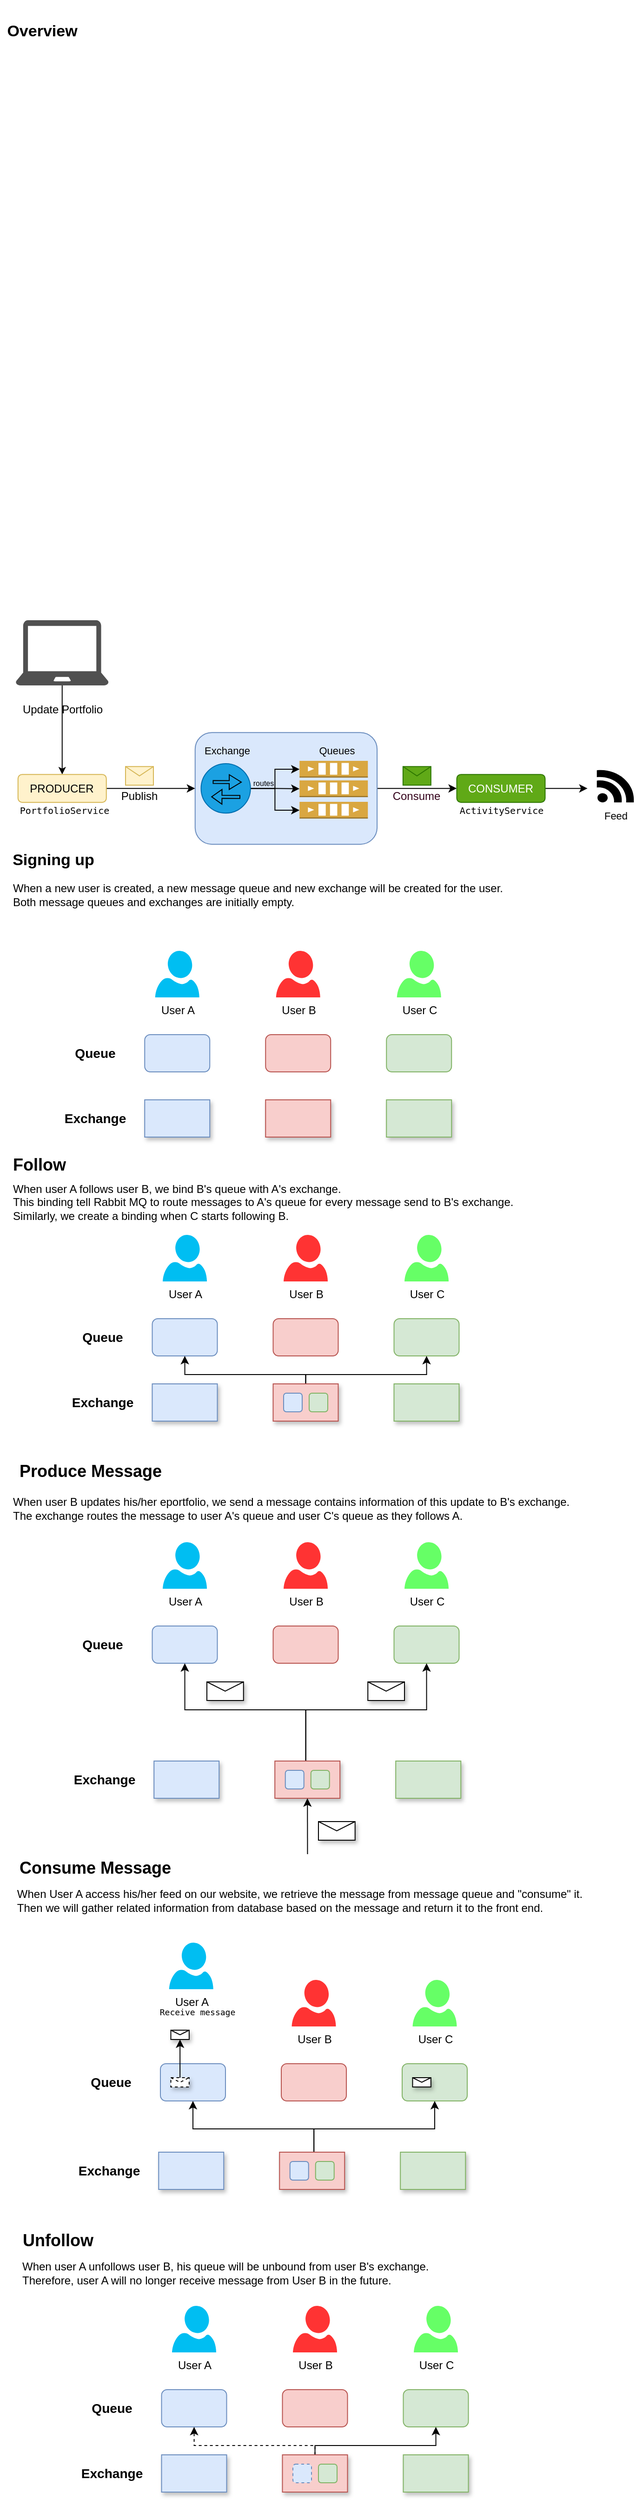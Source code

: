 <mxfile version="13.7.9" type="device"><diagram id="sO_aN74NnhCPp-WEkqj-" name="Page-1"><mxGraphModel dx="1566" dy="2228" grid="1" gridSize="10" guides="1" tooltips="1" connect="1" arrows="1" fold="1" page="1" pageScale="1" pageWidth="827" pageHeight="1169" math="0" shadow="0"><root><mxCell id="0"/><mxCell id="1" parent="0"/><mxCell id="-Pwt95KdftKBQiEoFAIK-56" style="edgeStyle=orthogonalEdgeStyle;rounded=0;orthogonalLoop=1;jettySize=auto;html=1;exitX=1;exitY=0.5;exitDx=0;exitDy=0;strokeColor=#000000;fillColor=#CCCCCC;gradientColor=none;fontSize=11;entryX=0;entryY=0.5;entryDx=0;entryDy=0;" parent="1" source="-Pwt95KdftKBQiEoFAIK-17" target="-Pwt95KdftKBQiEoFAIK-57" edge="1"><mxGeometry relative="1" as="geometry"><mxPoint x="511.87" y="-319.6" as="targetPoint"/></mxGeometry></mxCell><mxCell id="-Pwt95KdftKBQiEoFAIK-17" value="" style="rounded=1;whiteSpace=wrap;html=1;fillColor=#dae8fc;strokeColor=#6c8ebf;" parent="1" vertex="1"><mxGeometry x="219.87" y="-379.43" width="195.69" height="120" as="geometry"/></mxCell><mxCell id="gbPLlrcEd3Hqcav3ZrS2-1" value="" style="shape=image;verticalLabelPosition=bottom;labelBackgroundColor=#ffffff;verticalAlign=top;aspect=fixed;imageAspect=0;image=https://www.cloudamqp.com/img/blog/rabbitmq-beginners-updated.png;" parent="1" vertex="1"><mxGeometry x="16.87" y="-780" width="526.32" height="250" as="geometry"/></mxCell><mxCell id="gbPLlrcEd3Hqcav3ZrS2-2" value="&lt;h1&gt;&lt;font style=&quot;font-size: 17px&quot;&gt;Overview&lt;/font&gt;&lt;/h1&gt;" style="text;html=1;align=center;verticalAlign=middle;resizable=0;points=[];autosize=1;" parent="1" vertex="1"><mxGeometry x="10" y="-1160" width="90" height="50" as="geometry"/></mxCell><mxCell id="gbPLlrcEd3Hqcav3ZrS2-3" value="User B" style="verticalLabelPosition=bottom;html=1;verticalAlign=top;align=center;strokeColor=none;shape=mxgraph.azure.user;fillColor=#FF3333;" parent="1" vertex="1"><mxGeometry x="306.87" y="-145" width="47.5" height="50" as="geometry"/></mxCell><mxCell id="gbPLlrcEd3Hqcav3ZrS2-4" value="User A" style="verticalLabelPosition=bottom;html=1;verticalAlign=top;align=center;strokeColor=none;fillColor=#00BEF2;shape=mxgraph.azure.user;" parent="1" vertex="1"><mxGeometry x="176.87" y="-145" width="47.5" height="50" as="geometry"/></mxCell><mxCell id="gbPLlrcEd3Hqcav3ZrS2-10" value="User C" style="verticalLabelPosition=bottom;html=1;verticalAlign=top;align=center;strokeColor=none;shape=mxgraph.azure.user;fillColor=#66FF66;" parent="1" vertex="1"><mxGeometry x="436.87" y="-145" width="47.5" height="50" as="geometry"/></mxCell><mxCell id="gbPLlrcEd3Hqcav3ZrS2-13" value="" style="rounded=1;whiteSpace=wrap;html=1;fillColor=#dae8fc;strokeColor=#6c8ebf;" parent="1" vertex="1"><mxGeometry x="165.62" y="-55" width="70" height="40" as="geometry"/></mxCell><mxCell id="gbPLlrcEd3Hqcav3ZrS2-15" value="" style="rounded=1;whiteSpace=wrap;html=1;fillColor=#f8cecc;strokeColor=#b85450;" parent="1" vertex="1"><mxGeometry x="295.62" y="-55" width="70" height="40" as="geometry"/></mxCell><mxCell id="gbPLlrcEd3Hqcav3ZrS2-16" value="" style="rounded=1;whiteSpace=wrap;html=1;fillColor=#d5e8d4;strokeColor=#82b366;" parent="1" vertex="1"><mxGeometry x="425.62" y="-55" width="70" height="40" as="geometry"/></mxCell><mxCell id="gbPLlrcEd3Hqcav3ZrS2-17" value="&lt;h3&gt;Queue&lt;/h3&gt;" style="text;html=1;align=center;verticalAlign=middle;resizable=0;points=[];autosize=1;" parent="1" vertex="1"><mxGeometry x="81.87" y="-60" width="60" height="50" as="geometry"/></mxCell><mxCell id="gbPLlrcEd3Hqcav3ZrS2-18" value="&lt;h3&gt;Exchange&lt;/h3&gt;" style="text;html=1;align=center;verticalAlign=middle;resizable=0;points=[];autosize=1;" parent="1" vertex="1"><mxGeometry x="71.87" y="10" width="80" height="50" as="geometry"/></mxCell><mxCell id="gbPLlrcEd3Hqcav3ZrS2-19" value="" style="rounded=0;whiteSpace=wrap;html=1;fillColor=#dae8fc;shadow=1;sketch=0;glass=0;strokeWidth=1;strokeColor=#6c8ebf;" parent="1" vertex="1"><mxGeometry x="165.62" y="15" width="70" height="40" as="geometry"/></mxCell><mxCell id="gbPLlrcEd3Hqcav3ZrS2-20" value="" style="rounded=0;whiteSpace=wrap;html=1;fillColor=#f8cecc;shadow=1;sketch=0;glass=0;strokeWidth=1;strokeColor=#b85450;" parent="1" vertex="1"><mxGeometry x="295.62" y="15" width="70" height="40" as="geometry"/></mxCell><mxCell id="gbPLlrcEd3Hqcav3ZrS2-21" value="" style="rounded=0;whiteSpace=wrap;html=1;fillColor=#d5e8d4;shadow=1;sketch=0;glass=0;strokeWidth=1;strokeColor=#82b366;" parent="1" vertex="1"><mxGeometry x="425.62" y="15" width="70" height="40" as="geometry"/></mxCell><mxCell id="gbPLlrcEd3Hqcav3ZrS2-22" value="When a new user is created, a new message queue and new exchange will be created for the user. &lt;br&gt;Both message queues and exchanges are initially empty." style="text;html=1;align=left;verticalAlign=middle;resizable=0;points=[];autosize=1;" parent="1" vertex="1"><mxGeometry x="21.87" y="-220" width="540" height="30" as="geometry"/></mxCell><mxCell id="gbPLlrcEd3Hqcav3ZrS2-24" value="&lt;h1&gt;&lt;font style=&quot;font-size: 17px&quot;&gt;Signing up&lt;/font&gt;&lt;/h1&gt;" style="text;html=1;align=center;verticalAlign=middle;resizable=0;points=[];autosize=1;" parent="1" vertex="1"><mxGeometry x="16.87" y="-270" width="100" height="50" as="geometry"/></mxCell><mxCell id="gbPLlrcEd3Hqcav3ZrS2-26" value="&lt;h2&gt;Follow&lt;/h2&gt;" style="text;html=1;align=center;verticalAlign=middle;resizable=0;points=[];autosize=1;" parent="1" vertex="1"><mxGeometry x="16.87" y="60" width="70" height="50" as="geometry"/></mxCell><mxCell id="gbPLlrcEd3Hqcav3ZrS2-33" value="When user A follows user B, we bind B's queue with A's exchange. &lt;br&gt;This binding tell Rabbit MQ to route messages to A's queue for every message send to B's exchange.&lt;br&gt;Similarly, we create a binding when C starts following B." style="text;html=1;align=left;verticalAlign=middle;resizable=0;points=[];autosize=1;" parent="1" vertex="1"><mxGeometry x="21.87" y="100" width="550" height="50" as="geometry"/></mxCell><mxCell id="gbPLlrcEd3Hqcav3ZrS2-34" value="User B" style="verticalLabelPosition=bottom;html=1;verticalAlign=top;align=center;strokeColor=none;shape=mxgraph.azure.user;fillColor=#FF3333;" parent="1" vertex="1"><mxGeometry x="315" y="160" width="47.5" height="50" as="geometry"/></mxCell><mxCell id="gbPLlrcEd3Hqcav3ZrS2-35" value="User A" style="verticalLabelPosition=bottom;html=1;verticalAlign=top;align=center;strokeColor=none;fillColor=#00BEF2;shape=mxgraph.azure.user;" parent="1" vertex="1"><mxGeometry x="185" y="160" width="47.5" height="50" as="geometry"/></mxCell><mxCell id="gbPLlrcEd3Hqcav3ZrS2-36" value="User C" style="verticalLabelPosition=bottom;html=1;verticalAlign=top;align=center;strokeColor=none;shape=mxgraph.azure.user;fillColor=#66FF66;" parent="1" vertex="1"><mxGeometry x="445" y="160" width="47.5" height="50" as="geometry"/></mxCell><mxCell id="gbPLlrcEd3Hqcav3ZrS2-37" value="" style="rounded=1;whiteSpace=wrap;html=1;fillColor=#dae8fc;strokeColor=#6c8ebf;" parent="1" vertex="1"><mxGeometry x="173.75" y="250" width="70" height="40" as="geometry"/></mxCell><mxCell id="gbPLlrcEd3Hqcav3ZrS2-38" value="" style="rounded=1;whiteSpace=wrap;html=1;fillColor=#f8cecc;strokeColor=#b85450;" parent="1" vertex="1"><mxGeometry x="303.75" y="250" width="70" height="40" as="geometry"/></mxCell><mxCell id="gbPLlrcEd3Hqcav3ZrS2-39" value="" style="rounded=1;whiteSpace=wrap;html=1;fillColor=#d5e8d4;strokeColor=#82b366;" parent="1" vertex="1"><mxGeometry x="433.75" y="250" width="70" height="40" as="geometry"/></mxCell><mxCell id="gbPLlrcEd3Hqcav3ZrS2-40" value="&lt;h3&gt;Queue&lt;/h3&gt;" style="text;html=1;align=center;verticalAlign=middle;resizable=0;points=[];autosize=1;" parent="1" vertex="1"><mxGeometry x="90" y="245" width="60" height="50" as="geometry"/></mxCell><mxCell id="gbPLlrcEd3Hqcav3ZrS2-41" value="&lt;h3&gt;Exchange&lt;/h3&gt;" style="text;html=1;align=center;verticalAlign=middle;resizable=0;points=[];autosize=1;" parent="1" vertex="1"><mxGeometry x="80" y="315" width="80" height="50" as="geometry"/></mxCell><mxCell id="gbPLlrcEd3Hqcav3ZrS2-42" value="" style="rounded=0;whiteSpace=wrap;html=1;fillColor=#dae8fc;shadow=1;sketch=0;glass=0;strokeWidth=1;strokeColor=#6c8ebf;" parent="1" vertex="1"><mxGeometry x="173.75" y="320" width="70" height="40" as="geometry"/></mxCell><mxCell id="gbPLlrcEd3Hqcav3ZrS2-58" style="edgeStyle=orthogonalEdgeStyle;rounded=0;orthogonalLoop=1;jettySize=auto;html=1;exitX=0.5;exitY=0;exitDx=0;exitDy=0;entryX=0.5;entryY=1;entryDx=0;entryDy=0;" parent="1" source="gbPLlrcEd3Hqcav3ZrS2-43" target="gbPLlrcEd3Hqcav3ZrS2-37" edge="1"><mxGeometry relative="1" as="geometry"><Array as="points"><mxPoint x="338.87" y="310"/><mxPoint x="208.87" y="310"/></Array></mxGeometry></mxCell><mxCell id="gbPLlrcEd3Hqcav3ZrS2-60" style="edgeStyle=orthogonalEdgeStyle;rounded=0;orthogonalLoop=1;jettySize=auto;html=1;exitX=0.5;exitY=0;exitDx=0;exitDy=0;entryX=0.5;entryY=1;entryDx=0;entryDy=0;" parent="1" source="gbPLlrcEd3Hqcav3ZrS2-43" target="gbPLlrcEd3Hqcav3ZrS2-39" edge="1"><mxGeometry relative="1" as="geometry"><Array as="points"><mxPoint x="338.87" y="310"/><mxPoint x="468.87" y="310"/></Array></mxGeometry></mxCell><mxCell id="gbPLlrcEd3Hqcav3ZrS2-43" value="" style="rounded=0;whiteSpace=wrap;html=1;fillColor=#f8cecc;shadow=1;sketch=0;glass=0;strokeWidth=1;strokeColor=#b85450;" parent="1" vertex="1"><mxGeometry x="303.75" y="320" width="70" height="40" as="geometry"/></mxCell><mxCell id="gbPLlrcEd3Hqcav3ZrS2-44" value="" style="rounded=0;whiteSpace=wrap;html=1;fillColor=#d5e8d4;shadow=1;sketch=0;glass=0;strokeWidth=1;strokeColor=#82b366;" parent="1" vertex="1"><mxGeometry x="433.75" y="320" width="70" height="40" as="geometry"/></mxCell><mxCell id="gbPLlrcEd3Hqcav3ZrS2-56" value="" style="rounded=1;whiteSpace=wrap;html=1;fillColor=#dae8fc;strokeColor=#6c8ebf;" parent="1" vertex="1"><mxGeometry x="315" y="330" width="20" height="20" as="geometry"/></mxCell><mxCell id="gbPLlrcEd3Hqcav3ZrS2-59" value="" style="rounded=1;whiteSpace=wrap;html=1;fillColor=#d5e8d4;strokeColor=#82b366;" parent="1" vertex="1"><mxGeometry x="342.5" y="330" width="20" height="20" as="geometry"/></mxCell><mxCell id="gbPLlrcEd3Hqcav3ZrS2-61" value="When user B updates his/her eportfolio, we send a message contains information of this update to B's exchange.&lt;br&gt;&lt;span style=&quot;text-align: center&quot;&gt;The exchange routes the message to user A's queue and user C's queue as they follows A.&lt;/span&gt;" style="text;html=1;align=left;verticalAlign=middle;resizable=0;points=[];autosize=1;" parent="1" vertex="1"><mxGeometry x="21.87" y="439" width="610" height="30" as="geometry"/></mxCell><mxCell id="gbPLlrcEd3Hqcav3ZrS2-62" value="User B" style="verticalLabelPosition=bottom;html=1;verticalAlign=top;align=center;strokeColor=none;shape=mxgraph.azure.user;fillColor=#FF3333;" parent="1" vertex="1"><mxGeometry x="315" y="490" width="47.5" height="50" as="geometry"/></mxCell><mxCell id="gbPLlrcEd3Hqcav3ZrS2-63" value="User A" style="verticalLabelPosition=bottom;html=1;verticalAlign=top;align=center;strokeColor=none;fillColor=#00BEF2;shape=mxgraph.azure.user;" parent="1" vertex="1"><mxGeometry x="185" y="490" width="47.5" height="50" as="geometry"/></mxCell><mxCell id="gbPLlrcEd3Hqcav3ZrS2-64" value="User C" style="verticalLabelPosition=bottom;html=1;verticalAlign=top;align=center;strokeColor=none;shape=mxgraph.azure.user;fillColor=#66FF66;" parent="1" vertex="1"><mxGeometry x="445" y="490" width="47.5" height="50" as="geometry"/></mxCell><mxCell id="gbPLlrcEd3Hqcav3ZrS2-65" value="" style="rounded=1;whiteSpace=wrap;html=1;fillColor=#dae8fc;strokeColor=#6c8ebf;" parent="1" vertex="1"><mxGeometry x="173.75" y="580" width="70" height="40" as="geometry"/></mxCell><mxCell id="gbPLlrcEd3Hqcav3ZrS2-66" value="" style="rounded=1;whiteSpace=wrap;html=1;fillColor=#f8cecc;strokeColor=#b85450;" parent="1" vertex="1"><mxGeometry x="303.75" y="580" width="70" height="40" as="geometry"/></mxCell><mxCell id="gbPLlrcEd3Hqcav3ZrS2-67" value="" style="rounded=1;whiteSpace=wrap;html=1;fillColor=#d5e8d4;strokeColor=#82b366;" parent="1" vertex="1"><mxGeometry x="433.75" y="580" width="70" height="40" as="geometry"/></mxCell><mxCell id="gbPLlrcEd3Hqcav3ZrS2-68" value="&lt;h3&gt;Queue&lt;/h3&gt;" style="text;html=1;align=center;verticalAlign=middle;resizable=0;points=[];autosize=1;" parent="1" vertex="1"><mxGeometry x="90" y="575" width="60" height="50" as="geometry"/></mxCell><mxCell id="gbPLlrcEd3Hqcav3ZrS2-69" value="&lt;h3&gt;Exchange&lt;/h3&gt;" style="text;html=1;align=center;verticalAlign=middle;resizable=0;points=[];autosize=1;" parent="1" vertex="1"><mxGeometry x="81.87" y="720" width="80" height="50" as="geometry"/></mxCell><mxCell id="gbPLlrcEd3Hqcav3ZrS2-70" value="" style="rounded=0;whiteSpace=wrap;html=1;fillColor=#dae8fc;shadow=1;sketch=0;glass=0;strokeWidth=1;strokeColor=#6c8ebf;" parent="1" vertex="1"><mxGeometry x="175.62" y="725" width="70" height="40" as="geometry"/></mxCell><mxCell id="gbPLlrcEd3Hqcav3ZrS2-71" style="edgeStyle=orthogonalEdgeStyle;rounded=0;orthogonalLoop=1;jettySize=auto;html=1;exitX=0.5;exitY=0;exitDx=0;exitDy=0;entryX=0.5;entryY=1;entryDx=0;entryDy=0;" parent="1" source="gbPLlrcEd3Hqcav3ZrS2-73" target="gbPLlrcEd3Hqcav3ZrS2-65" edge="1"><mxGeometry relative="1" as="geometry"><Array as="points"><mxPoint x="338.87" y="725"/><mxPoint x="338.87" y="670"/><mxPoint x="208.87" y="670"/></Array></mxGeometry></mxCell><mxCell id="gbPLlrcEd3Hqcav3ZrS2-72" style="edgeStyle=orthogonalEdgeStyle;rounded=0;orthogonalLoop=1;jettySize=auto;html=1;exitX=0.5;exitY=0;exitDx=0;exitDy=0;entryX=0.5;entryY=1;entryDx=0;entryDy=0;" parent="1" source="gbPLlrcEd3Hqcav3ZrS2-73" target="gbPLlrcEd3Hqcav3ZrS2-67" edge="1"><mxGeometry relative="1" as="geometry"><Array as="points"><mxPoint x="338.87" y="725"/><mxPoint x="338.87" y="670"/><mxPoint x="468.87" y="670"/></Array></mxGeometry></mxCell><mxCell id="gbPLlrcEd3Hqcav3ZrS2-73" value="" style="rounded=0;whiteSpace=wrap;html=1;fillColor=#f8cecc;shadow=1;sketch=0;glass=0;strokeWidth=1;strokeColor=#b85450;" parent="1" vertex="1"><mxGeometry x="305.62" y="725" width="70" height="40" as="geometry"/></mxCell><mxCell id="gbPLlrcEd3Hqcav3ZrS2-74" value="" style="rounded=0;whiteSpace=wrap;html=1;fillColor=#d5e8d4;shadow=1;sketch=0;glass=0;strokeWidth=1;strokeColor=#82b366;" parent="1" vertex="1"><mxGeometry x="435.62" y="725" width="70" height="40" as="geometry"/></mxCell><mxCell id="gbPLlrcEd3Hqcav3ZrS2-75" value="" style="rounded=1;whiteSpace=wrap;html=1;fillColor=#dae8fc;strokeColor=#6c8ebf;" parent="1" vertex="1"><mxGeometry x="316.87" y="735" width="20" height="20" as="geometry"/></mxCell><mxCell id="gbPLlrcEd3Hqcav3ZrS2-76" value="" style="rounded=1;whiteSpace=wrap;html=1;fillColor=#d5e8d4;strokeColor=#82b366;" parent="1" vertex="1"><mxGeometry x="344.37" y="735" width="20" height="20" as="geometry"/></mxCell><mxCell id="gbPLlrcEd3Hqcav3ZrS2-77" value="&lt;h2&gt;Produce Message&lt;/h2&gt;" style="text;html=1;align=center;verticalAlign=middle;resizable=0;points=[];autosize=1;" parent="1" vertex="1"><mxGeometry x="21.87" y="389" width="170" height="50" as="geometry"/></mxCell><mxCell id="gbPLlrcEd3Hqcav3ZrS2-78" value="" style="endArrow=classic;html=1;entryX=0.5;entryY=1;entryDx=0;entryDy=0;" parent="1" target="gbPLlrcEd3Hqcav3ZrS2-73" edge="1"><mxGeometry width="50" height="50" relative="1" as="geometry"><mxPoint x="340.74" y="825" as="sourcePoint"/><mxPoint x="393.74" y="835" as="targetPoint"/></mxGeometry></mxCell><mxCell id="gbPLlrcEd3Hqcav3ZrS2-81" value="&lt;span style=&quot;text-align: center&quot;&gt;&lt;br&gt;&lt;br&gt;&lt;/span&gt;" style="shape=message;html=1;whiteSpace=wrap;html=1;outlineConnect=0;rounded=0;shadow=1;glass=0;sketch=0;strokeWidth=1;align=left;" parent="1" vertex="1"><mxGeometry x="352.5" y="790" width="39.37" height="20" as="geometry"/></mxCell><mxCell id="gbPLlrcEd3Hqcav3ZrS2-84" value="&lt;span style=&quot;text-align: center&quot;&gt;&lt;br&gt;&lt;br&gt;&lt;/span&gt;" style="shape=message;html=1;whiteSpace=wrap;html=1;outlineConnect=0;rounded=0;shadow=1;glass=0;sketch=0;strokeWidth=1;align=left;" parent="1" vertex="1"><mxGeometry x="405.63" y="640" width="39.37" height="20" as="geometry"/></mxCell><mxCell id="gbPLlrcEd3Hqcav3ZrS2-85" value="&lt;span style=&quot;text-align: center&quot;&gt;&lt;br&gt;&lt;br&gt;&lt;/span&gt;" style="shape=message;html=1;whiteSpace=wrap;html=1;outlineConnect=0;rounded=0;shadow=1;glass=0;sketch=0;strokeWidth=1;align=left;" parent="1" vertex="1"><mxGeometry x="232.5" y="640" width="39.37" height="20" as="geometry"/></mxCell><mxCell id="gbPLlrcEd3Hqcav3ZrS2-86" value="&lt;h2&gt;Consume Message&lt;/h2&gt;" style="text;html=1;align=center;verticalAlign=middle;resizable=0;points=[];autosize=1;" parent="1" vertex="1"><mxGeometry x="21.87" y="815" width="180" height="50" as="geometry"/></mxCell><mxCell id="gbPLlrcEd3Hqcav3ZrS2-89" value="User B" style="verticalLabelPosition=bottom;html=1;verticalAlign=top;align=center;strokeColor=none;shape=mxgraph.azure.user;fillColor=#FF3333;" parent="1" vertex="1"><mxGeometry x="323.75" y="960" width="47.5" height="50" as="geometry"/></mxCell><mxCell id="gbPLlrcEd3Hqcav3ZrS2-90" value="User A" style="verticalLabelPosition=bottom;html=1;verticalAlign=top;align=center;strokeColor=none;fillColor=#00BEF2;shape=mxgraph.azure.user;" parent="1" vertex="1"><mxGeometry x="191.87" y="920" width="47.5" height="50" as="geometry"/></mxCell><mxCell id="gbPLlrcEd3Hqcav3ZrS2-91" value="User C" style="verticalLabelPosition=bottom;html=1;verticalAlign=top;align=center;strokeColor=none;shape=mxgraph.azure.user;fillColor=#66FF66;" parent="1" vertex="1"><mxGeometry x="453.75" y="960" width="47.5" height="50" as="geometry"/></mxCell><mxCell id="gbPLlrcEd3Hqcav3ZrS2-92" value="" style="rounded=1;whiteSpace=wrap;html=1;fillColor=#dae8fc;strokeColor=#6c8ebf;" parent="1" vertex="1"><mxGeometry x="182.5" y="1050" width="70" height="40" as="geometry"/></mxCell><mxCell id="gbPLlrcEd3Hqcav3ZrS2-93" value="" style="rounded=1;whiteSpace=wrap;html=1;fillColor=#f8cecc;strokeColor=#b85450;" parent="1" vertex="1"><mxGeometry x="312.5" y="1050" width="70" height="40" as="geometry"/></mxCell><mxCell id="gbPLlrcEd3Hqcav3ZrS2-94" value="" style="rounded=1;whiteSpace=wrap;html=1;fillColor=#d5e8d4;strokeColor=#82b366;" parent="1" vertex="1"><mxGeometry x="442.5" y="1050" width="70" height="40" as="geometry"/></mxCell><mxCell id="gbPLlrcEd3Hqcav3ZrS2-95" value="&lt;h3&gt;Queue&lt;/h3&gt;" style="text;html=1;align=center;verticalAlign=middle;resizable=0;points=[];autosize=1;" parent="1" vertex="1"><mxGeometry x="98.75" y="1045" width="60" height="50" as="geometry"/></mxCell><mxCell id="gbPLlrcEd3Hqcav3ZrS2-96" value="&lt;h3&gt;Exchange&lt;/h3&gt;" style="text;html=1;align=center;verticalAlign=middle;resizable=0;points=[];autosize=1;" parent="1" vertex="1"><mxGeometry x="86.87" y="1140" width="80" height="50" as="geometry"/></mxCell><mxCell id="gbPLlrcEd3Hqcav3ZrS2-97" value="" style="rounded=0;whiteSpace=wrap;html=1;fillColor=#dae8fc;shadow=1;sketch=0;glass=0;strokeWidth=1;strokeColor=#6c8ebf;" parent="1" vertex="1"><mxGeometry x="180.62" y="1145" width="70" height="40" as="geometry"/></mxCell><mxCell id="gbPLlrcEd3Hqcav3ZrS2-98" style="edgeStyle=orthogonalEdgeStyle;rounded=0;orthogonalLoop=1;jettySize=auto;html=1;exitX=0.5;exitY=0;exitDx=0;exitDy=0;entryX=0.5;entryY=1;entryDx=0;entryDy=0;" parent="1" source="gbPLlrcEd3Hqcav3ZrS2-100" target="gbPLlrcEd3Hqcav3ZrS2-92" edge="1"><mxGeometry relative="1" as="geometry"><Array as="points"><mxPoint x="347.62" y="1120"/><mxPoint x="217.62" y="1120"/></Array></mxGeometry></mxCell><mxCell id="gbPLlrcEd3Hqcav3ZrS2-99" style="edgeStyle=orthogonalEdgeStyle;rounded=0;orthogonalLoop=1;jettySize=auto;html=1;exitX=0.5;exitY=0;exitDx=0;exitDy=0;entryX=0.5;entryY=1;entryDx=0;entryDy=0;" parent="1" source="gbPLlrcEd3Hqcav3ZrS2-100" target="gbPLlrcEd3Hqcav3ZrS2-94" edge="1"><mxGeometry relative="1" as="geometry"><Array as="points"><mxPoint x="347.62" y="1120"/><mxPoint x="477.62" y="1120"/></Array></mxGeometry></mxCell><mxCell id="gbPLlrcEd3Hqcav3ZrS2-100" value="" style="rounded=0;whiteSpace=wrap;html=1;fillColor=#f8cecc;shadow=1;sketch=0;glass=0;strokeWidth=1;strokeColor=#b85450;" parent="1" vertex="1"><mxGeometry x="310.62" y="1145" width="70" height="40" as="geometry"/></mxCell><mxCell id="gbPLlrcEd3Hqcav3ZrS2-101" value="" style="rounded=0;whiteSpace=wrap;html=1;fillColor=#d5e8d4;shadow=1;sketch=0;glass=0;strokeWidth=1;strokeColor=#82b366;" parent="1" vertex="1"><mxGeometry x="440.62" y="1145" width="70" height="40" as="geometry"/></mxCell><mxCell id="gbPLlrcEd3Hqcav3ZrS2-102" value="" style="rounded=1;whiteSpace=wrap;html=1;fillColor=#dae8fc;strokeColor=#6c8ebf;" parent="1" vertex="1"><mxGeometry x="321.87" y="1155" width="20" height="20" as="geometry"/></mxCell><mxCell id="gbPLlrcEd3Hqcav3ZrS2-103" value="" style="rounded=1;whiteSpace=wrap;html=1;fillColor=#d5e8d4;strokeColor=#82b366;" parent="1" vertex="1"><mxGeometry x="349.37" y="1155" width="20" height="20" as="geometry"/></mxCell><mxCell id="gbPLlrcEd3Hqcav3ZrS2-106" value="&lt;span style=&quot;text-align: center&quot;&gt;&lt;br&gt;&lt;br&gt;&lt;/span&gt;" style="shape=message;html=1;whiteSpace=wrap;html=1;outlineConnect=0;rounded=0;shadow=1;glass=0;sketch=0;strokeWidth=1;align=left;" parent="1" vertex="1"><mxGeometry x="453.75" y="1065" width="19.68" height="10" as="geometry"/></mxCell><mxCell id="gbPLlrcEd3Hqcav3ZrS2-111" style="edgeStyle=orthogonalEdgeStyle;rounded=0;orthogonalLoop=1;jettySize=auto;html=1;exitX=0.5;exitY=0;exitDx=0;exitDy=0;entryX=0.5;entryY=1;entryDx=0;entryDy=0;" parent="1" source="gbPLlrcEd3Hqcav3ZrS2-108" target="gbPLlrcEd3Hqcav3ZrS2-110" edge="1"><mxGeometry relative="1" as="geometry"/></mxCell><mxCell id="gbPLlrcEd3Hqcav3ZrS2-108" value="&lt;span style=&quot;text-align: center&quot;&gt;&lt;br&gt;&lt;br&gt;&lt;/span&gt;" style="shape=message;html=1;whiteSpace=wrap;html=1;outlineConnect=0;rounded=0;shadow=1;glass=0;sketch=0;strokeWidth=1;align=left;dashed=1;" parent="1" vertex="1"><mxGeometry x="193.75" y="1065" width="19.68" height="10" as="geometry"/></mxCell><mxCell id="gbPLlrcEd3Hqcav3ZrS2-109" value="When User A access his/her feed on our website, we retrieve the message from message queue and &quot;consume&quot; it.&lt;br&gt;&lt;div style=&quot;text-align: left&quot;&gt;&lt;span&gt;Then we will gather related information from database based on the message and return it to the front end.&lt;/span&gt;&lt;/div&gt;" style="text;html=1;align=center;verticalAlign=middle;resizable=0;points=[];autosize=1;" parent="1" vertex="1"><mxGeometry x="21.87" y="860" width="620" height="30" as="geometry"/></mxCell><mxCell id="gbPLlrcEd3Hqcav3ZrS2-110" value="&lt;span style=&quot;text-align: center&quot;&gt;&lt;br&gt;&lt;br&gt;&lt;/span&gt;" style="shape=message;html=1;whiteSpace=wrap;html=1;outlineConnect=0;rounded=0;shadow=1;glass=0;sketch=0;strokeWidth=1;align=left;" parent="1" vertex="1"><mxGeometry x="193.75" y="1014" width="19.68" height="10" as="geometry"/></mxCell><mxCell id="gbPLlrcEd3Hqcav3ZrS2-112" value="&lt;pre&gt;&lt;font style=&quot;font-size: 9px&quot;&gt;Receive message&lt;/font&gt;&lt;/pre&gt;" style="text;html=1;align=center;verticalAlign=middle;resizable=0;points=[];autosize=1;" parent="1" vertex="1"><mxGeometry x="171.87" y="974" width="100" height="40" as="geometry"/></mxCell><mxCell id="gbPLlrcEd3Hqcav3ZrS2-113" value="When user A unfollows user B, his queue will be unbound from user B's exchange. &lt;br&gt;Therefore, user A will no longer receive message from User B in the future." style="text;html=1;align=left;verticalAlign=middle;resizable=0;points=[];autosize=1;" parent="1" vertex="1"><mxGeometry x="31.87" y="1260" width="450" height="30" as="geometry"/></mxCell><mxCell id="gbPLlrcEd3Hqcav3ZrS2-114" value="User B" style="verticalLabelPosition=bottom;html=1;verticalAlign=top;align=center;strokeColor=none;shape=mxgraph.azure.user;fillColor=#FF3333;" parent="1" vertex="1"><mxGeometry x="325" y="1310" width="47.5" height="50" as="geometry"/></mxCell><mxCell id="gbPLlrcEd3Hqcav3ZrS2-115" value="User A" style="verticalLabelPosition=bottom;html=1;verticalAlign=top;align=center;strokeColor=none;fillColor=#00BEF2;shape=mxgraph.azure.user;" parent="1" vertex="1"><mxGeometry x="195" y="1310" width="47.5" height="50" as="geometry"/></mxCell><mxCell id="gbPLlrcEd3Hqcav3ZrS2-116" value="User C" style="verticalLabelPosition=bottom;html=1;verticalAlign=top;align=center;strokeColor=none;shape=mxgraph.azure.user;fillColor=#66FF66;" parent="1" vertex="1"><mxGeometry x="455" y="1310" width="47.5" height="50" as="geometry"/></mxCell><mxCell id="gbPLlrcEd3Hqcav3ZrS2-117" value="" style="rounded=1;whiteSpace=wrap;html=1;fillColor=#dae8fc;strokeColor=#6c8ebf;" parent="1" vertex="1"><mxGeometry x="183.75" y="1400" width="70" height="40" as="geometry"/></mxCell><mxCell id="gbPLlrcEd3Hqcav3ZrS2-118" value="" style="rounded=1;whiteSpace=wrap;html=1;fillColor=#f8cecc;strokeColor=#b85450;" parent="1" vertex="1"><mxGeometry x="313.75" y="1400" width="70" height="40" as="geometry"/></mxCell><mxCell id="gbPLlrcEd3Hqcav3ZrS2-119" value="" style="rounded=1;whiteSpace=wrap;html=1;fillColor=#d5e8d4;strokeColor=#82b366;" parent="1" vertex="1"><mxGeometry x="443.75" y="1400" width="70" height="40" as="geometry"/></mxCell><mxCell id="gbPLlrcEd3Hqcav3ZrS2-120" value="&lt;h3&gt;Queue&lt;/h3&gt;" style="text;html=1;align=center;verticalAlign=middle;resizable=0;points=[];autosize=1;" parent="1" vertex="1"><mxGeometry x="100" y="1395" width="60" height="50" as="geometry"/></mxCell><mxCell id="gbPLlrcEd3Hqcav3ZrS2-121" value="&lt;h3&gt;Exchange&lt;/h3&gt;" style="text;html=1;align=center;verticalAlign=middle;resizable=0;points=[];autosize=1;" parent="1" vertex="1"><mxGeometry x="90" y="1465" width="80" height="50" as="geometry"/></mxCell><mxCell id="gbPLlrcEd3Hqcav3ZrS2-122" value="" style="rounded=0;whiteSpace=wrap;html=1;fillColor=#dae8fc;shadow=1;sketch=0;glass=0;strokeWidth=1;strokeColor=#6c8ebf;" parent="1" vertex="1"><mxGeometry x="183.75" y="1470" width="70" height="40" as="geometry"/></mxCell><mxCell id="gbPLlrcEd3Hqcav3ZrS2-123" style="edgeStyle=orthogonalEdgeStyle;rounded=0;orthogonalLoop=1;jettySize=auto;html=1;exitX=0.5;exitY=0;exitDx=0;exitDy=0;entryX=0.5;entryY=1;entryDx=0;entryDy=0;dashed=1;" parent="1" source="gbPLlrcEd3Hqcav3ZrS2-125" target="gbPLlrcEd3Hqcav3ZrS2-117" edge="1"><mxGeometry relative="1" as="geometry"><Array as="points"><mxPoint x="348.87" y="1460"/><mxPoint x="218.87" y="1460"/></Array></mxGeometry></mxCell><mxCell id="gbPLlrcEd3Hqcav3ZrS2-124" style="edgeStyle=orthogonalEdgeStyle;rounded=0;orthogonalLoop=1;jettySize=auto;html=1;exitX=0.5;exitY=0;exitDx=0;exitDy=0;entryX=0.5;entryY=1;entryDx=0;entryDy=0;" parent="1" source="gbPLlrcEd3Hqcav3ZrS2-125" target="gbPLlrcEd3Hqcav3ZrS2-119" edge="1"><mxGeometry relative="1" as="geometry"><Array as="points"><mxPoint x="348.87" y="1460"/><mxPoint x="478.87" y="1460"/></Array></mxGeometry></mxCell><mxCell id="gbPLlrcEd3Hqcav3ZrS2-125" value="" style="rounded=0;whiteSpace=wrap;html=1;fillColor=#f8cecc;shadow=1;sketch=0;glass=0;strokeWidth=1;strokeColor=#b85450;" parent="1" vertex="1"><mxGeometry x="313.75" y="1470" width="70" height="40" as="geometry"/></mxCell><mxCell id="gbPLlrcEd3Hqcav3ZrS2-126" value="" style="rounded=0;whiteSpace=wrap;html=1;fillColor=#d5e8d4;shadow=1;sketch=0;glass=0;strokeWidth=1;strokeColor=#82b366;" parent="1" vertex="1"><mxGeometry x="443.75" y="1470" width="70" height="40" as="geometry"/></mxCell><mxCell id="gbPLlrcEd3Hqcav3ZrS2-127" value="" style="rounded=1;whiteSpace=wrap;html=1;fillColor=#dae8fc;strokeColor=#6c8ebf;dashed=1;" parent="1" vertex="1"><mxGeometry x="325" y="1480" width="20" height="20" as="geometry"/></mxCell><mxCell id="gbPLlrcEd3Hqcav3ZrS2-128" value="" style="rounded=1;whiteSpace=wrap;html=1;fillColor=#d5e8d4;strokeColor=#82b366;" parent="1" vertex="1"><mxGeometry x="352.5" y="1480" width="20" height="20" as="geometry"/></mxCell><mxCell id="gbPLlrcEd3Hqcav3ZrS2-129" value="&lt;h2&gt;Unfollow&lt;/h2&gt;" style="text;html=1;align=center;verticalAlign=middle;resizable=0;points=[];autosize=1;" parent="1" vertex="1"><mxGeometry x="26.87" y="1215" width="90" height="50" as="geometry"/></mxCell><mxCell id="-Pwt95KdftKBQiEoFAIK-19" value="" style="edgeStyle=orthogonalEdgeStyle;rounded=0;orthogonalLoop=1;jettySize=auto;html=1;endSize=5;fillColor=#B3B3B3;" parent="1" source="-Pwt95KdftKBQiEoFAIK-1" target="-Pwt95KdftKBQiEoFAIK-4" edge="1"><mxGeometry relative="1" as="geometry"/></mxCell><mxCell id="-Pwt95KdftKBQiEoFAIK-1" value="&lt;p&gt;Update Portfolio&lt;/p&gt;" style="pointerEvents=1;shadow=0;dashed=0;html=1;strokeColor=none;fillColor=#505050;labelPosition=center;verticalLabelPosition=bottom;verticalAlign=top;outlineConnect=0;align=center;shape=mxgraph.office.devices.laptop;" parent="1" vertex="1"><mxGeometry x="26.87" y="-500" width="100" height="70" as="geometry"/></mxCell><mxCell id="-Pwt95KdftKBQiEoFAIK-55" style="edgeStyle=orthogonalEdgeStyle;rounded=0;orthogonalLoop=1;jettySize=auto;html=1;exitX=1;exitY=0.5;exitDx=0;exitDy=0;entryX=0;entryY=0.5;entryDx=0;entryDy=0;strokeColor=#000000;fillColor=#CCCCCC;gradientColor=none;fontSize=11;" parent="1" source="-Pwt95KdftKBQiEoFAIK-4" target="-Pwt95KdftKBQiEoFAIK-17" edge="1"><mxGeometry relative="1" as="geometry"/></mxCell><mxCell id="-Pwt95KdftKBQiEoFAIK-4" value="&lt;span&gt;PRODUCER&lt;/span&gt;" style="rounded=1;whiteSpace=wrap;html=1;fillColor=#fff2cc;strokeColor=#d6b656;" parent="1" vertex="1"><mxGeometry x="29.37" y="-334.43" width="95" height="30" as="geometry"/></mxCell><mxCell id="-Pwt95KdftKBQiEoFAIK-7" value="&lt;pre&gt;&lt;font style=&quot;font-size: 10px&quot;&gt;PortfolioService&lt;/font&gt;&lt;/pre&gt;" style="text;html=1;align=center;verticalAlign=middle;resizable=0;points=[];autosize=1;" parent="1" vertex="1"><mxGeometry x="24.37" y="-316" width="110" height="40" as="geometry"/></mxCell><mxCell id="-Pwt95KdftKBQiEoFAIK-9" value="&lt;br&gt;&lt;br&gt;&lt;br&gt;&lt;span&gt;Publish&lt;/span&gt;" style="shape=message;html=1;whiteSpace=wrap;html=1;outlineConnect=0;fillColor=#fff2cc;strokeColor=#d6b656;" parent="1" vertex="1"><mxGeometry x="145" y="-342.87" width="30" height="20" as="geometry"/></mxCell><mxCell id="-Pwt95KdftKBQiEoFAIK-13" value="&lt;p&gt;&lt;br&gt;&lt;/p&gt;" style="text;html=1;align=center;verticalAlign=middle;resizable=0;points=[];autosize=1;" parent="1" vertex="1"><mxGeometry x="150" y="-310" width="20" height="40" as="geometry"/></mxCell><mxCell id="-Pwt95KdftKBQiEoFAIK-44" style="edgeStyle=orthogonalEdgeStyle;rounded=0;orthogonalLoop=1;jettySize=auto;html=1;exitX=1;exitY=0.5;exitDx=0;exitDy=0;entryX=0;entryY=0.5;entryDx=0;entryDy=0;entryPerimeter=0;strokeColor=#000000;fillColor=#CCCCCC;gradientColor=none;fontSize=11;" parent="1" source="-Pwt95KdftKBQiEoFAIK-21" target="-Pwt95KdftKBQiEoFAIK-29" edge="1"><mxGeometry relative="1" as="geometry"/></mxCell><mxCell id="-Pwt95KdftKBQiEoFAIK-45" style="edgeStyle=orthogonalEdgeStyle;rounded=0;orthogonalLoop=1;jettySize=auto;html=1;exitX=1;exitY=0.5;exitDx=0;exitDy=0;entryX=0;entryY=0.5;entryDx=0;entryDy=0;entryPerimeter=0;strokeColor=#000000;fillColor=#CCCCCC;gradientColor=none;fontSize=11;" parent="1" source="-Pwt95KdftKBQiEoFAIK-21" target="-Pwt95KdftKBQiEoFAIK-30" edge="1"><mxGeometry relative="1" as="geometry"/></mxCell><mxCell id="-Pwt95KdftKBQiEoFAIK-46" style="edgeStyle=orthogonalEdgeStyle;rounded=0;orthogonalLoop=1;jettySize=auto;html=1;exitX=1;exitY=0.5;exitDx=0;exitDy=0;entryX=0;entryY=0.5;entryDx=0;entryDy=0;entryPerimeter=0;strokeColor=#000000;fillColor=#CCCCCC;gradientColor=none;fontSize=11;" parent="1" source="-Pwt95KdftKBQiEoFAIK-21" target="-Pwt95KdftKBQiEoFAIK-31" edge="1"><mxGeometry relative="1" as="geometry"/></mxCell><mxCell id="-Pwt95KdftKBQiEoFAIK-21" value="" style="ellipse;whiteSpace=wrap;html=1;aspect=fixed;fillColor=#1ba1e2;strokeColor=#006EAF;fontColor=#ffffff;" parent="1" vertex="1"><mxGeometry x="226.24" y="-346" width="53.13" height="53.13" as="geometry"/></mxCell><mxCell id="-Pwt95KdftKBQiEoFAIK-24" value="" style="shape=flexArrow;endArrow=classic;html=1;endSize=3.988;startSize=6;fontSize=11;rounded=0;width=3.2;endWidth=11.68;" parent="1" edge="1"><mxGeometry width="50" height="50" relative="1" as="geometry"><mxPoint x="238.73" y="-326.29" as="sourcePoint"/><mxPoint x="270.01" y="-326.15" as="targetPoint"/><Array as="points"/></mxGeometry></mxCell><mxCell id="-Pwt95KdftKBQiEoFAIK-26" value="" style="shape=flexArrow;endArrow=classic;html=1;endSize=3.368;startSize=6;fontSize=11;rounded=0;width=3.2;endWidth=11.68;" parent="1" edge="1"><mxGeometry width="50" height="50" relative="1" as="geometry"><mxPoint x="268.49" y="-310.23" as="sourcePoint"/><mxPoint x="237.12" y="-310.43" as="targetPoint"/><Array as="points"/></mxGeometry></mxCell><mxCell id="-Pwt95KdftKBQiEoFAIK-28" value="Exchange" style="text;html=1;align=center;verticalAlign=middle;resizable=0;points=[];autosize=1;fontSize=11;" parent="1" vertex="1"><mxGeometry x="224.37" y="-370" width="60" height="20" as="geometry"/></mxCell><mxCell id="-Pwt95KdftKBQiEoFAIK-29" value="" style="outlineConnect=0;dashed=0;verticalLabelPosition=bottom;verticalAlign=top;align=center;html=1;shape=mxgraph.aws3.queue;fillColor=#D9A741;gradientColor=none;fontSize=11;" parent="1" vertex="1"><mxGeometry x="332.13" y="-349" width="73.5" height="18" as="geometry"/></mxCell><mxCell id="-Pwt95KdftKBQiEoFAIK-30" value="" style="outlineConnect=0;dashed=0;verticalLabelPosition=bottom;verticalAlign=top;align=center;html=1;shape=mxgraph.aws3.queue;fillColor=#D9A741;gradientColor=none;fontSize=11;" parent="1" vertex="1"><mxGeometry x="332.13" y="-328" width="73.5" height="18" as="geometry"/></mxCell><mxCell id="-Pwt95KdftKBQiEoFAIK-31" value="" style="outlineConnect=0;dashed=0;verticalLabelPosition=bottom;verticalAlign=top;align=center;html=1;shape=mxgraph.aws3.queue;fillColor=#D9A741;gradientColor=none;fontSize=11;" parent="1" vertex="1"><mxGeometry x="332.13" y="-305" width="73.5" height="18" as="geometry"/></mxCell><mxCell id="-Pwt95KdftKBQiEoFAIK-32" value="Queues" style="text;html=1;align=center;verticalAlign=middle;resizable=0;points=[];autosize=1;fontSize=11;" parent="1" vertex="1"><mxGeometry x="347.19" y="-370" width="50" height="20" as="geometry"/></mxCell><mxCell id="-Pwt95KdftKBQiEoFAIK-47" value="&lt;font style=&quot;font-size: 8px&quot;&gt;routes&lt;/font&gt;" style="text;html=1;align=center;verticalAlign=middle;resizable=0;points=[];autosize=1;fontSize=11;" parent="1" vertex="1"><mxGeometry x="272.5" y="-336" width="40" height="20" as="geometry"/></mxCell><mxCell id="-Pwt95KdftKBQiEoFAIK-39" value="&lt;br&gt;&lt;br&gt;&lt;br&gt;&lt;div&gt;&lt;span&gt;&lt;font color=&quot;#33001a&quot;&gt;Consume&lt;/font&gt;&lt;/span&gt;&lt;/div&gt;" style="shape=message;html=1;whiteSpace=wrap;html=1;outlineConnect=0;fillColor=#60a917;strokeColor=#2D7600;align=center;fontColor=#ffffff;" parent="1" vertex="1"><mxGeometry x="443.43" y="-342.87" width="30" height="20" as="geometry"/></mxCell><mxCell id="-Pwt95KdftKBQiEoFAIK-62" style="edgeStyle=orthogonalEdgeStyle;rounded=0;orthogonalLoop=1;jettySize=auto;html=1;exitX=1;exitY=0.5;exitDx=0;exitDy=0;strokeColor=#000000;fillColor=#CCCCCC;gradientColor=none;fontSize=11;" parent="1" source="-Pwt95KdftKBQiEoFAIK-57" edge="1"><mxGeometry relative="1" as="geometry"><mxPoint x="641.87" y="-319.429" as="targetPoint"/></mxGeometry></mxCell><mxCell id="-Pwt95KdftKBQiEoFAIK-57" value="&lt;span&gt;CONSUMER&lt;/span&gt;" style="rounded=1;whiteSpace=wrap;html=1;fillColor=#60a917;strokeColor=#2D7600;fontColor=#ffffff;" parent="1" vertex="1"><mxGeometry x="501.25" y="-334.43" width="95" height="30" as="geometry"/></mxCell><mxCell id="-Pwt95KdftKBQiEoFAIK-61" value="&lt;pre style=&quot;font-size: 12px&quot;&gt;&lt;font style=&quot;font-size: 10px&quot;&gt;ActivityService&lt;/font&gt;&lt;/pre&gt;" style="text;html=1;align=center;verticalAlign=middle;resizable=0;points=[];autosize=1;fontSize=11;" parent="1" vertex="1"><mxGeometry x="493.75" y="-316" width="110" height="40" as="geometry"/></mxCell><mxCell id="-Pwt95KdftKBQiEoFAIK-63" value="" style="dashed=0;outlineConnect=0;html=1;align=center;labelPosition=center;verticalLabelPosition=bottom;verticalAlign=top;shape=mxgraph.weblogos.feed;fillColor=#000000;fontSize=11;" parent="1" vertex="1"><mxGeometry x="651.87" y="-340" width="40.4" height="35.57" as="geometry"/></mxCell><mxCell id="-Pwt95KdftKBQiEoFAIK-64" value="Feed" style="text;html=1;align=center;verticalAlign=middle;resizable=0;points=[];autosize=1;fontSize=11;" parent="1" vertex="1"><mxGeometry x="651.87" y="-300" width="40" height="20" as="geometry"/></mxCell><mxCell id="r-j71zCkKljBcC0GHjut-7" value="" style="shape=image;imageAspect=0;aspect=fixed;verticalLabelPosition=bottom;verticalAlign=top;image=https://miro.medium.com/max/1400/0*qlbJbYSQLwrmtpNF.png;" parent="1" vertex="1"><mxGeometry x="26.87" y="-1110" width="520" height="317" as="geometry"/></mxCell><mxCell id="r-j71zCkKljBcC0GHjut-8" value="" style="shape=image;imageAspect=0;aspect=fixed;verticalLabelPosition=bottom;verticalAlign=top;image=https://miro.medium.com/fit/c/1838/551/1*UnYL-2r54_7AnEwQv0cVxA.png;" parent="1" vertex="1"><mxGeometry x="277.27" y="-400" width="68.56" height="20.57" as="geometry"/></mxCell></root></mxGraphModel></diagram></mxfile>